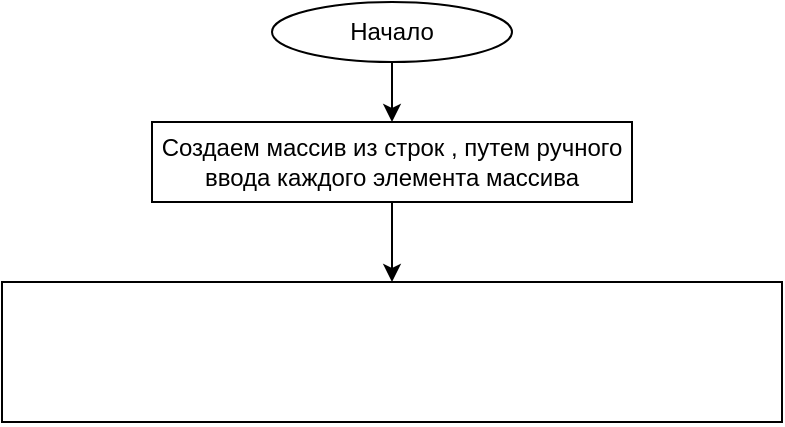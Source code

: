 <mxfile>
    <diagram id="Crcx2El_cxQW_zQhNYuJ" name="Страница 1">
        <mxGraphModel dx="1122" dy="465" grid="1" gridSize="10" guides="1" tooltips="1" connect="1" arrows="1" fold="1" page="1" pageScale="1" pageWidth="827" pageHeight="1169" math="0" shadow="0">
            <root>
                <mxCell id="0"/>
                <mxCell id="1" parent="0"/>
                <mxCell id="4" value="" style="edgeStyle=none;html=1;" edge="1" parent="1" source="2" target="3">
                    <mxGeometry relative="1" as="geometry"/>
                </mxCell>
                <mxCell id="2" value="Начало" style="ellipse;whiteSpace=wrap;html=1;" parent="1" vertex="1">
                    <mxGeometry x="340" y="20" width="120" height="30" as="geometry"/>
                </mxCell>
                <mxCell id="6" value="" style="edgeStyle=none;html=1;" edge="1" parent="1" source="3" target="5">
                    <mxGeometry relative="1" as="geometry"/>
                </mxCell>
                <mxCell id="3" value="Создаем массив из строк , путем ручного ввода каждого элемента массива" style="rounded=0;whiteSpace=wrap;html=1;" parent="1" vertex="1">
                    <mxGeometry x="280" y="80" width="240" height="40" as="geometry"/>
                </mxCell>
                <mxCell id="5" value="&lt;div style=&quot;font-family: &amp;#34;consolas&amp;#34; , &amp;#34;courier new&amp;#34; , monospace ; line-height: 24px&quot;&gt;&lt;font style=&quot;font-size: 12px&quot; color=&quot;#ffffff&quot;&gt;Задаем длину элемента по которй будем искать элементы, длина которых меньше либо равна 3 символа&amp;nbsp;&lt;/font&gt;&lt;/div&gt;&lt;div style=&quot;font-family: &amp;#34;consolas&amp;#34; , &amp;#34;courier new&amp;#34; , monospace ; line-height: 24px&quot;&gt;&lt;font size=&quot;3&quot; color=&quot;#ffffff&quot;&gt;length = 3&lt;/font&gt;&lt;/div&gt;" style="whiteSpace=wrap;html=1;rounded=0;" vertex="1" parent="1">
                    <mxGeometry x="205" y="160" width="390" height="70" as="geometry"/>
                </mxCell>
            </root>
        </mxGraphModel>
    </diagram>
</mxfile>